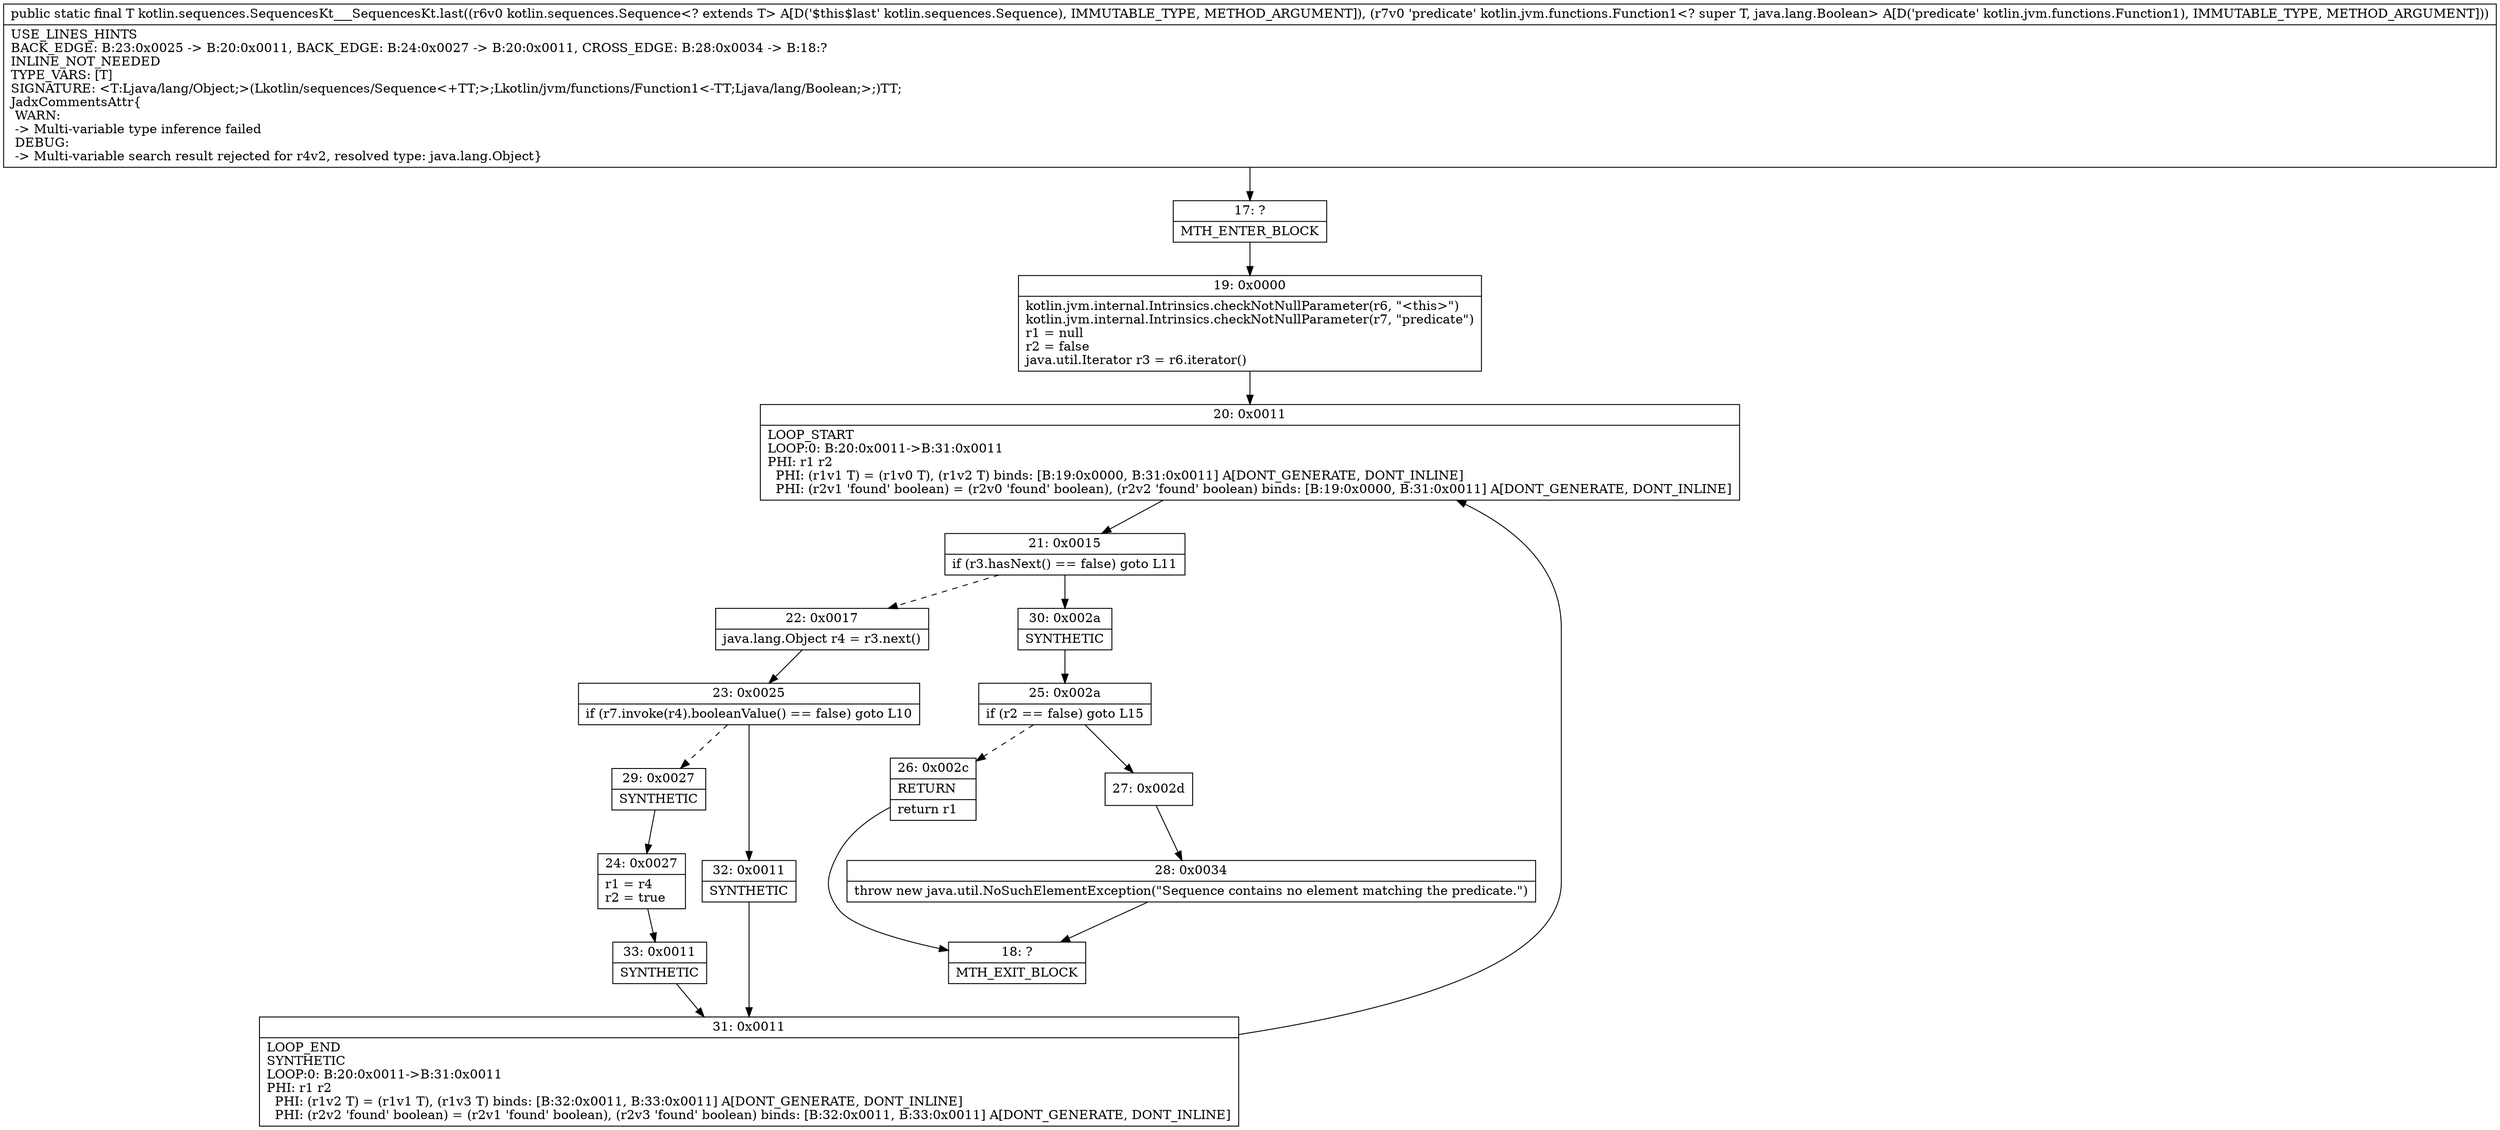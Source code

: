 digraph "CFG forkotlin.sequences.SequencesKt___SequencesKt.last(Lkotlin\/sequences\/Sequence;Lkotlin\/jvm\/functions\/Function1;)Ljava\/lang\/Object;" {
Node_17 [shape=record,label="{17\:\ ?|MTH_ENTER_BLOCK\l}"];
Node_19 [shape=record,label="{19\:\ 0x0000|kotlin.jvm.internal.Intrinsics.checkNotNullParameter(r6, \"\<this\>\")\lkotlin.jvm.internal.Intrinsics.checkNotNullParameter(r7, \"predicate\")\lr1 = null\lr2 = false\ljava.util.Iterator r3 = r6.iterator()\l}"];
Node_20 [shape=record,label="{20\:\ 0x0011|LOOP_START\lLOOP:0: B:20:0x0011\-\>B:31:0x0011\lPHI: r1 r2 \l  PHI: (r1v1 T) = (r1v0 T), (r1v2 T) binds: [B:19:0x0000, B:31:0x0011] A[DONT_GENERATE, DONT_INLINE]\l  PHI: (r2v1 'found' boolean) = (r2v0 'found' boolean), (r2v2 'found' boolean) binds: [B:19:0x0000, B:31:0x0011] A[DONT_GENERATE, DONT_INLINE]\l}"];
Node_21 [shape=record,label="{21\:\ 0x0015|if (r3.hasNext() == false) goto L11\l}"];
Node_22 [shape=record,label="{22\:\ 0x0017|java.lang.Object r4 = r3.next()\l}"];
Node_23 [shape=record,label="{23\:\ 0x0025|if (r7.invoke(r4).booleanValue() == false) goto L10\l}"];
Node_29 [shape=record,label="{29\:\ 0x0027|SYNTHETIC\l}"];
Node_24 [shape=record,label="{24\:\ 0x0027|r1 = r4\lr2 = true\l}"];
Node_33 [shape=record,label="{33\:\ 0x0011|SYNTHETIC\l}"];
Node_31 [shape=record,label="{31\:\ 0x0011|LOOP_END\lSYNTHETIC\lLOOP:0: B:20:0x0011\-\>B:31:0x0011\lPHI: r1 r2 \l  PHI: (r1v2 T) = (r1v1 T), (r1v3 T) binds: [B:32:0x0011, B:33:0x0011] A[DONT_GENERATE, DONT_INLINE]\l  PHI: (r2v2 'found' boolean) = (r2v1 'found' boolean), (r2v3 'found' boolean) binds: [B:32:0x0011, B:33:0x0011] A[DONT_GENERATE, DONT_INLINE]\l}"];
Node_32 [shape=record,label="{32\:\ 0x0011|SYNTHETIC\l}"];
Node_30 [shape=record,label="{30\:\ 0x002a|SYNTHETIC\l}"];
Node_25 [shape=record,label="{25\:\ 0x002a|if (r2 == false) goto L15\l}"];
Node_26 [shape=record,label="{26\:\ 0x002c|RETURN\l|return r1\l}"];
Node_18 [shape=record,label="{18\:\ ?|MTH_EXIT_BLOCK\l}"];
Node_27 [shape=record,label="{27\:\ 0x002d}"];
Node_28 [shape=record,label="{28\:\ 0x0034|throw new java.util.NoSuchElementException(\"Sequence contains no element matching the predicate.\")\l}"];
MethodNode[shape=record,label="{public static final T kotlin.sequences.SequencesKt___SequencesKt.last((r6v0 kotlin.sequences.Sequence\<? extends T\> A[D('$this$last' kotlin.sequences.Sequence), IMMUTABLE_TYPE, METHOD_ARGUMENT]), (r7v0 'predicate' kotlin.jvm.functions.Function1\<? super T, java.lang.Boolean\> A[D('predicate' kotlin.jvm.functions.Function1), IMMUTABLE_TYPE, METHOD_ARGUMENT]))  | USE_LINES_HINTS\lBACK_EDGE: B:23:0x0025 \-\> B:20:0x0011, BACK_EDGE: B:24:0x0027 \-\> B:20:0x0011, CROSS_EDGE: B:28:0x0034 \-\> B:18:?\lINLINE_NOT_NEEDED\lTYPE_VARS: [T]\lSIGNATURE: \<T:Ljava\/lang\/Object;\>(Lkotlin\/sequences\/Sequence\<+TT;\>;Lkotlin\/jvm\/functions\/Function1\<\-TT;Ljava\/lang\/Boolean;\>;)TT;\lJadxCommentsAttr\{\l WARN: \l \-\> Multi\-variable type inference failed\l DEBUG: \l \-\> Multi\-variable search result rejected for r4v2, resolved type: java.lang.Object\}\l}"];
MethodNode -> Node_17;Node_17 -> Node_19;
Node_19 -> Node_20;
Node_20 -> Node_21;
Node_21 -> Node_22[style=dashed];
Node_21 -> Node_30;
Node_22 -> Node_23;
Node_23 -> Node_29[style=dashed];
Node_23 -> Node_32;
Node_29 -> Node_24;
Node_24 -> Node_33;
Node_33 -> Node_31;
Node_31 -> Node_20;
Node_32 -> Node_31;
Node_30 -> Node_25;
Node_25 -> Node_26[style=dashed];
Node_25 -> Node_27;
Node_26 -> Node_18;
Node_27 -> Node_28;
Node_28 -> Node_18;
}

